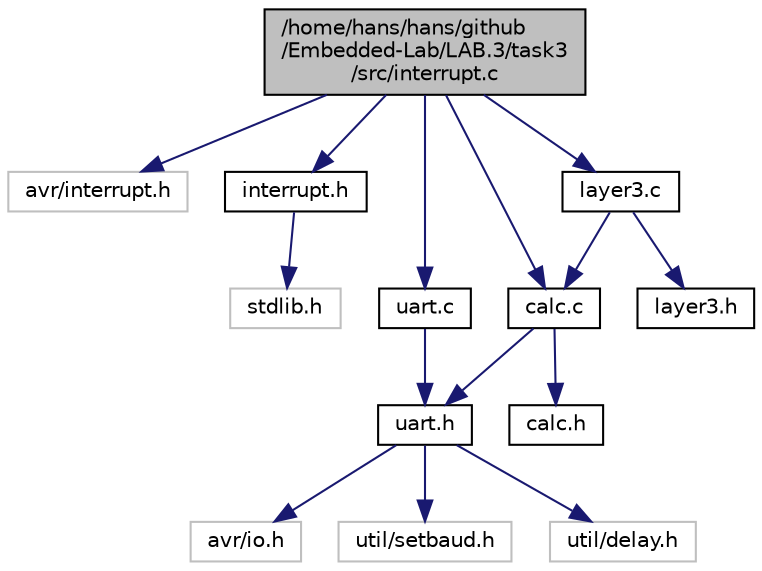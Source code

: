 digraph "/home/hans/hans/github/Embedded-Lab/LAB.3/task3/src/interrupt.c"
{
  edge [fontname="Helvetica",fontsize="10",labelfontname="Helvetica",labelfontsize="10"];
  node [fontname="Helvetica",fontsize="10",shape=record];
  Node0 [label="/home/hans/hans/github\l/Embedded-Lab/LAB.3/task3\l/src/interrupt.c",height=0.2,width=0.4,color="black", fillcolor="grey75", style="filled", fontcolor="black"];
  Node0 -> Node1 [color="midnightblue",fontsize="10",style="solid",fontname="Helvetica"];
  Node1 [label="avr/interrupt.h",height=0.2,width=0.4,color="grey75", fillcolor="white", style="filled"];
  Node0 -> Node2 [color="midnightblue",fontsize="10",style="solid",fontname="Helvetica"];
  Node2 [label="interrupt.h",height=0.2,width=0.4,color="black", fillcolor="white", style="filled",URL="$interrupt_8h.html"];
  Node2 -> Node3 [color="midnightblue",fontsize="10",style="solid",fontname="Helvetica"];
  Node3 [label="stdlib.h",height=0.2,width=0.4,color="grey75", fillcolor="white", style="filled"];
  Node0 -> Node4 [color="midnightblue",fontsize="10",style="solid",fontname="Helvetica"];
  Node4 [label="calc.c",height=0.2,width=0.4,color="black", fillcolor="white", style="filled",URL="$calc_8c.html"];
  Node4 -> Node5 [color="midnightblue",fontsize="10",style="solid",fontname="Helvetica"];
  Node5 [label="uart.h",height=0.2,width=0.4,color="black", fillcolor="white", style="filled",URL="$uart_8h.html"];
  Node5 -> Node6 [color="midnightblue",fontsize="10",style="solid",fontname="Helvetica"];
  Node6 [label="avr/io.h",height=0.2,width=0.4,color="grey75", fillcolor="white", style="filled"];
  Node5 -> Node7 [color="midnightblue",fontsize="10",style="solid",fontname="Helvetica"];
  Node7 [label="util/setbaud.h",height=0.2,width=0.4,color="grey75", fillcolor="white", style="filled"];
  Node5 -> Node8 [color="midnightblue",fontsize="10",style="solid",fontname="Helvetica"];
  Node8 [label="util/delay.h",height=0.2,width=0.4,color="grey75", fillcolor="white", style="filled"];
  Node4 -> Node9 [color="midnightblue",fontsize="10",style="solid",fontname="Helvetica"];
  Node9 [label="calc.h",height=0.2,width=0.4,color="black", fillcolor="white", style="filled",URL="$calc_8h.html"];
  Node0 -> Node10 [color="midnightblue",fontsize="10",style="solid",fontname="Helvetica"];
  Node10 [label="uart.c",height=0.2,width=0.4,color="black", fillcolor="white", style="filled",URL="$uart_8c.html"];
  Node10 -> Node5 [color="midnightblue",fontsize="10",style="solid",fontname="Helvetica"];
  Node0 -> Node11 [color="midnightblue",fontsize="10",style="solid",fontname="Helvetica"];
  Node11 [label="layer3.c",height=0.2,width=0.4,color="black", fillcolor="white", style="filled",URL="$layer3_8c.html"];
  Node11 -> Node12 [color="midnightblue",fontsize="10",style="solid",fontname="Helvetica"];
  Node12 [label="layer3.h",height=0.2,width=0.4,color="black", fillcolor="white", style="filled",URL="$layer3_8h.html"];
  Node11 -> Node4 [color="midnightblue",fontsize="10",style="solid",fontname="Helvetica"];
}
